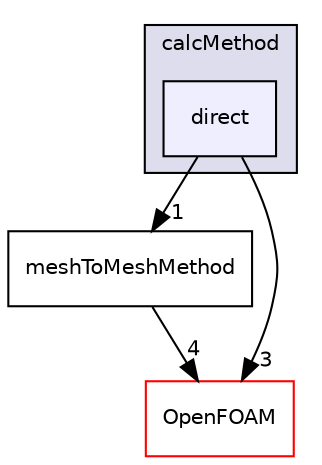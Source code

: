 digraph "src/sampling/meshToMesh/calcMethod/direct" {
  bgcolor=transparent;
  compound=true
  node [ fontsize="10", fontname="Helvetica"];
  edge [ labelfontsize="10", labelfontname="Helvetica"];
  subgraph clusterdir_1bf0885e90ae4cc13a20a3c254c3cfca {
    graph [ bgcolor="#ddddee", pencolor="black", label="calcMethod" fontname="Helvetica", fontsize="10", URL="dir_1bf0885e90ae4cc13a20a3c254c3cfca.html"]
  dir_c76d00096e5c89032d38bbfa20a462b7 [shape=box, label="direct", style="filled", fillcolor="#eeeeff", pencolor="black", URL="dir_c76d00096e5c89032d38bbfa20a462b7.html"];
  }
  dir_a511df774912171ea0747db0caac1f29 [shape=box label="meshToMeshMethod" URL="dir_a511df774912171ea0747db0caac1f29.html"];
  dir_c5473ff19b20e6ec4dfe5c310b3778a8 [shape=box label="OpenFOAM" color="red" URL="dir_c5473ff19b20e6ec4dfe5c310b3778a8.html"];
  dir_a511df774912171ea0747db0caac1f29->dir_c5473ff19b20e6ec4dfe5c310b3778a8 [headlabel="4", labeldistance=1.5 headhref="dir_002689_001897.html"];
  dir_c76d00096e5c89032d38bbfa20a462b7->dir_a511df774912171ea0747db0caac1f29 [headlabel="1", labeldistance=1.5 headhref="dir_002687_002689.html"];
  dir_c76d00096e5c89032d38bbfa20a462b7->dir_c5473ff19b20e6ec4dfe5c310b3778a8 [headlabel="3", labeldistance=1.5 headhref="dir_002687_001897.html"];
}
